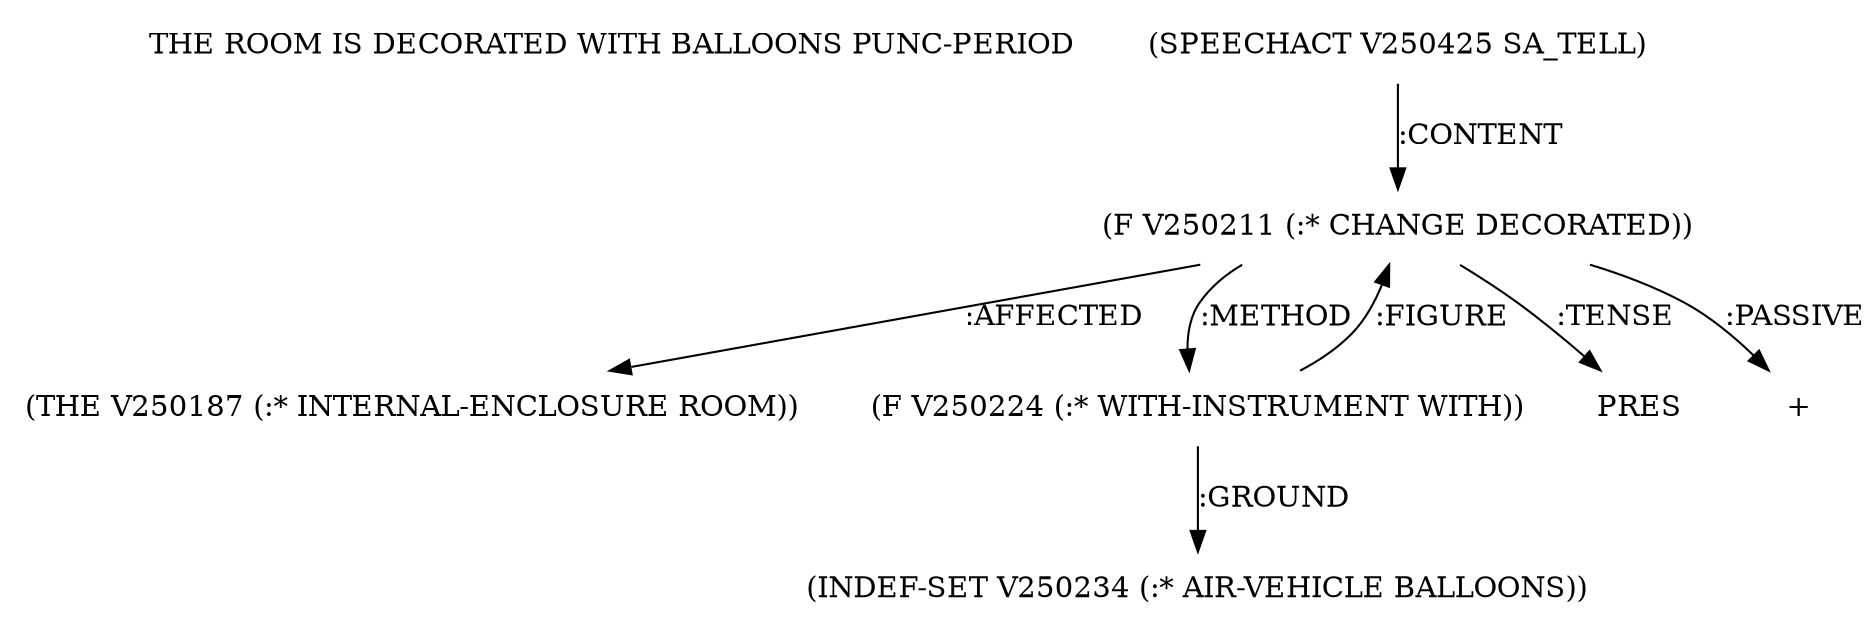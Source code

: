 digraph Terms {
  node [shape=none]
  "THE ROOM IS DECORATED WITH BALLOONS PUNC-PERIOD"
  "V250425" [label="(SPEECHACT V250425 SA_TELL)"]
  "V250425" -> "V250211" [label=":CONTENT"]
  "V250211" [label="(F V250211 (:* CHANGE DECORATED))"]
  "V250211" -> "V250187" [label=":AFFECTED"]
  "V250211" -> "V250224" [label=":METHOD"]
  "V250211" -> "NT251796" [label=":TENSE"]
  "NT251796" [label="PRES"]
  "V250211" -> "NT251797" [label=":PASSIVE"]
  "NT251797" [label="+"]
  "V250187" [label="(THE V250187 (:* INTERNAL-ENCLOSURE ROOM))"]
  "V250224" [label="(F V250224 (:* WITH-INSTRUMENT WITH))"]
  "V250224" -> "V250234" [label=":GROUND"]
  "V250224" -> "V250211" [label=":FIGURE"]
  "V250234" [label="(INDEF-SET V250234 (:* AIR-VEHICLE BALLOONS))"]
}
